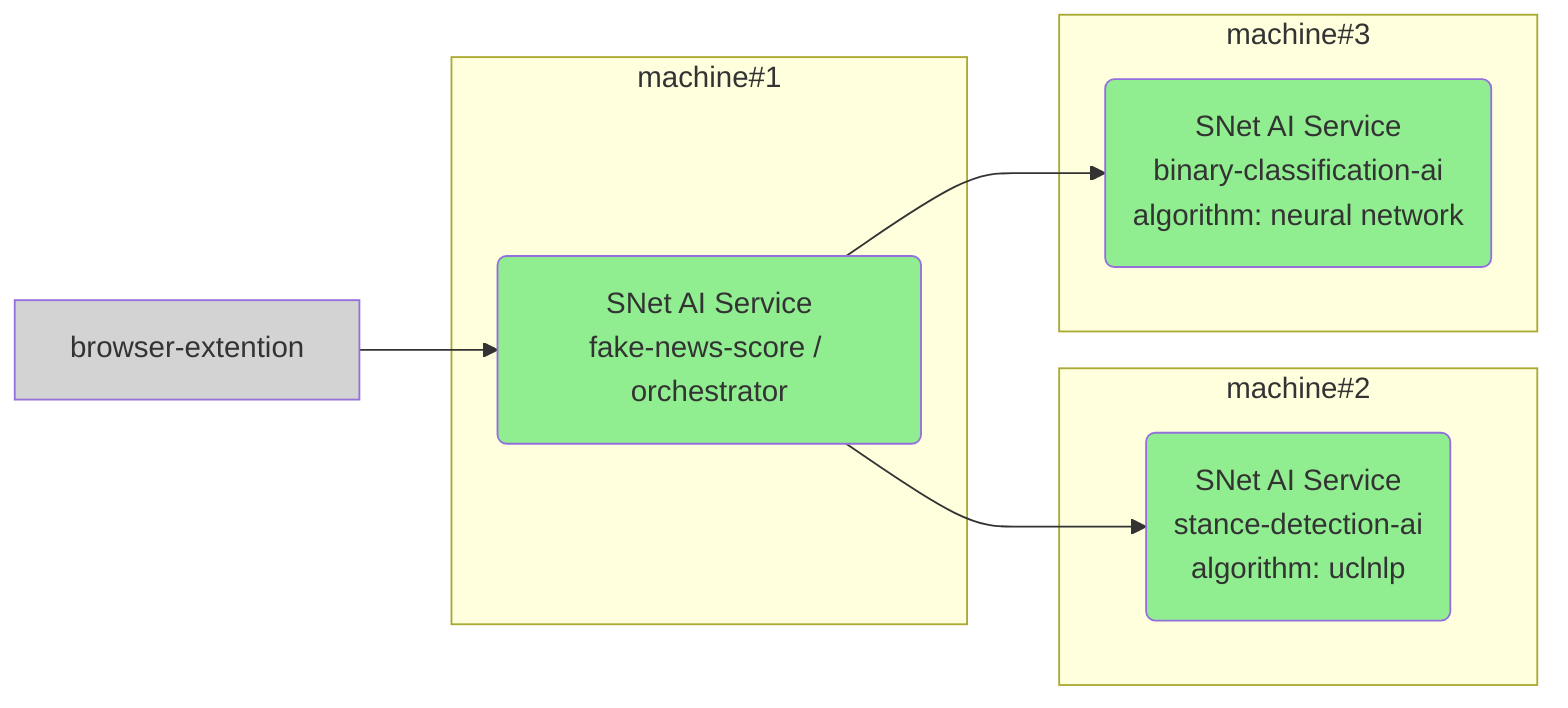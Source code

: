 graph LR
	subgraph "machine#1"
		image1(SNet AI Service<br>fake-news-score / orchestrator)
	end
	subgraph "machine#2"
  		image5(SNet AI Service<br>stance-detection-ai<br>algorithm: uclnlp)
	end
	subgraph "machine#3"
    	image7(SNet AI Service<br>binary-classification-ai<br>algorithm: neural network)
	end
browser-extention --> image1
image1 --> image5 & image7

classDef blue fill:lightblue
classDef green fill:lightgreen
classDef gray fill:lightgray
classDef red fill:red
class browser-extention gray
class image7,image5,image1 green